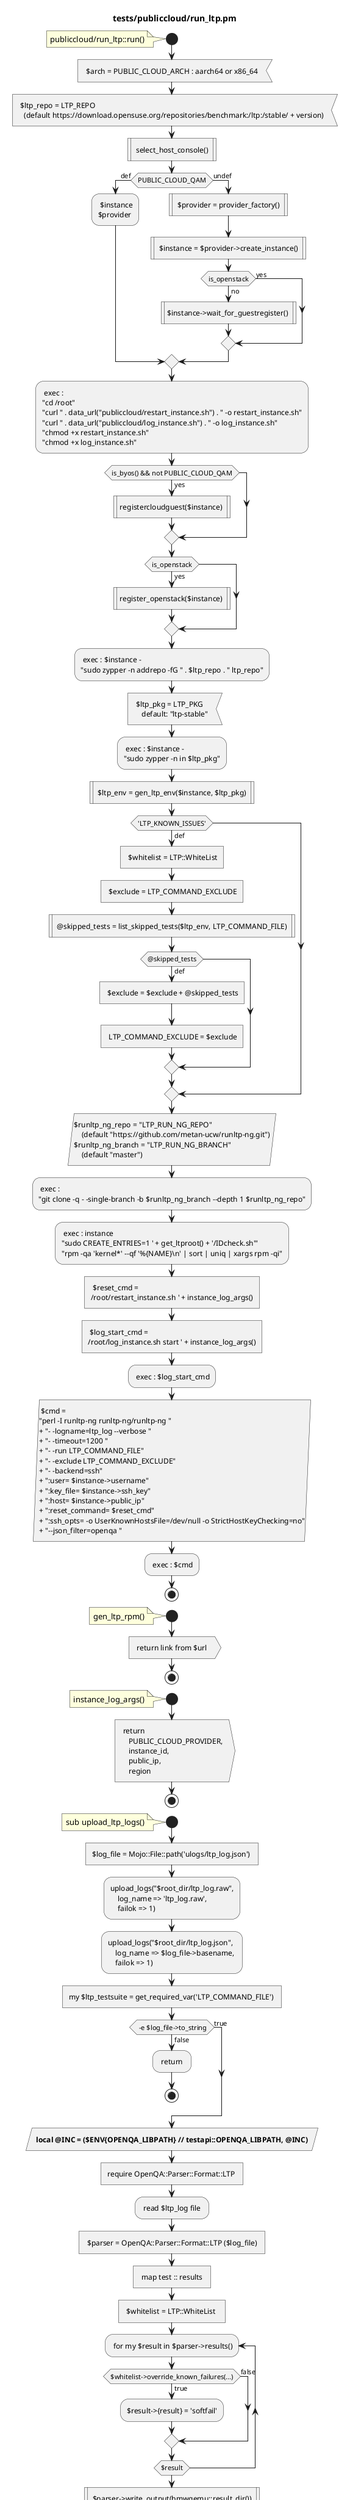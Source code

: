 @startuml

title tests/publiccloud/run_ltp.pm

' # SUSE's openQA tests
' #
' # Copyright 2018-2021 SUSE LLC
' # SPDX-License-Identifier: FSFAP
' 
' # Package: perl-base ltp
' # Summary: Use perl script to run LTP on public cloud
' #
' # Maintainer: Clemens Famulla-Conrad <cfamullaconrad@suse.de>, qa-c team <qa-c@suse.de>
' 


' ========
' Description:
'  UML metalanguage convertion of the test code in:
'  https://github.com/os-autoinst/os-autoinst-distri-opensuse/blob/master/tests/publiccloud/run_ltp.pm

' Author: Maurizio Dati - mdati@suse.com
' =========

' !pragma useVerticalIf on

' Legend: 
' (def)   = parameter is defined has a value
' (undef) = parameter undefined or empty

'======

start
note
    publiccloud/run_ltp::run()
end note

' sub run {
'     my ($self, $args) = @_;
    : $arch = PUBLIC_CLOUD_ARCH : aarch64 or x86_64 <

    : $ltp_repo = LTP_REPO
       (default https://download.opensuse.org/repositories/benchmark:/ltp:/stable/ + version) <

'     my $provider;
'     my $instance;
' 
    : select_host_console() |
' 
    if (PUBLIC_CLOUD_QAM) then (def)
        : $instance
        $provider; 
    else (undef)
        : $provider = provider_factory() |
        : $instance = $provider->create_instance() |
        if (is_openstack) then (yes)
        else (no)
            :$instance->wait_for_guestregister() |
        endif
    endif
 
    : exec :  
    "cd /root"
    "curl " . data_url("publiccloud/restart_instance.sh") . " -o restart_instance.sh"
    "curl " . data_url("publiccloud/log_instance.sh") . " -o log_instance.sh"
    "chmod +x restart_instance.sh"
    "chmod +x log_instance.sh";

    if (is_byos() && not PUBLIC_CLOUD_QAM) then (yes)
        :registercloudguest($instance) |
    endif

    if (is_openstack) then (yes)
        :register_openstack($instance) |
    endif
    
    : exec : $instance - 
    "sudo zypper -n addrepo -fG " . $ltp_repo . " ltp_repo";
    : $ltp_pkg = LTP_PKG 
        default: "ltp-stable" <
    : exec : $instance - 
    "sudo zypper -n in $ltp_pkg";

    : $ltp_env = gen_ltp_env($instance, $ltp_pkg) |
    
    ' # Use lib/LTP/WhiteList module to exclude tests
    if ('LTP_KNOWN_ISSUES') then (def)
        : $whitelist = LTP::WhiteList]
        : $exclude = LTP_COMMAND_EXCLUDE]
        : @skipped_tests = list_skipped_tests($ltp_env, LTP_COMMAND_FILE) |
        if (@skipped_tests) then (def)
            : $exclude = $exclude + @skipped_tests]
            : LTP_COMMAND_EXCLUDE = $exclude]
        endif
    endif

    :$runltp_ng_repo = "LTP_RUN_NG_REPO" 
        (default "https://github.com/metan-ucw/runltp-ng.git")
    $runltp_ng_branch = "LTP_RUN_NG_BRANCH" 
        (default "master") /

    : exec :
    "git clone -q - -single-branch -b $runltp_ng_branch --depth 1 $runltp_ng_repo";
    : exec : instance
    "sudo CREATE_ENTRIES=1 ' + get_ltproot() + '/IDcheck.sh'"
    "rpm -qa 'kernel*' --qf '%{NAME}\n' | sort | uniq | xargs rpm -qi";

    : $reset_cmd =  
    /root/restart_instance.sh ' + instance_log_args()]
    : $log_start_cmd = 
    /root/log_instance.sh start ' + instance_log_args()]

    : exec : $log_start_cmd;

    : $cmd =
    "perl -I runltp-ng runltp-ng/runltp-ng "
    + "- -logname=ltp_log --verbose "
    + "- -timeout=1200 "
    + "- -run LTP_COMMAND_FILE"
    + "- -exclude LTP_COMMAND_EXCLUDE" 
    + "- -backend=ssh"
    + ":user= $instance->username"
    + ":key_file= $instance->ssh_key"
    + ":host= $instance->public_ip"
    + ":reset_command= $reset_cmd"
    + ":ssh_opts= -o UserKnownHostsFile=/dev/null -o StrictHostKeyChecking=no"
    + "--json_filter=openqa " /

    : exec : $cmd;

stop

'======

start
note
    gen_ltp_rpm()
end note
    : return link from $url >
stop

start
note
    instance_log_args()
end note

    : return 
        PUBLIC_CLOUD_PROVIDER,
        instance_id,
        public_ip,
        region >
stop


start
note
sub upload_ltp_logs()
end note

    ' my ($self) = @_;
    ': my $log_file = '';
    ' if ( $ltp_runtime =~ /^python/i ) then
    '    :$log_file = Mojo::File::path('ulogs/result.json') ]
    '    :upload_logs("$root_dir/result.json", 
    '        log_name => $log_file->basename, 
    '        failok => 1);
    ' else 
        '# default ltp runtime: perl
        :$log_file = Mojo::File::path('ulogs/ltp_log.json') ]
        :upload_logs("$root_dir/ltp_log.raw", 
            log_name => 'ltp_log.raw', 
            failok => 1);
        :upload_logs("$root_dir/ltp_log.json", 
            log_name => $log_file->basename, 
            failok => 1);

    ' endif

    :my $ltp_testsuite = get_required_var('LTP_COMMAND_FILE') ]

    ': upload_logs("$root_dir/result.json", 
    '    log_name => $log_file->basename, 
    '    failok => 1);

    if ( -e $log_file->to_string) then (true)
    else (false)
    : return ;
        stop
    endif

    : <b> local @INC = ($ENV{OPENQA_LIBPATH} // testapi::OPENQA_LIBPATH, @INC) </b> /
    
    ' eval {
        :require OpenQA::Parser::Format::LTP ]

        : read $ltp_log file ;
        : $parser = OpenQA::Parser::Format::LTP ($log_file) ]
        : map test :: results ]
        : $whitelist = LTP::WhiteList  ]

        repeat : for my $result in $parser->results()
            if ($whitelist->override_known_failures(...)) then (true)
                :$result->{result} = 'softfail';
            else (false)
            endif
        repeatwhile ($result)
        
        : $parser->write_output(bmwqemu::result_dir()) |
        : $parser->write_test_result(bmwqemu::result_dir()) |

        :$parser->tests->each(sub {
                $autotest::current_test->register_extra_test_results([$_->to_openqa]);

    ' };
    if ($@) then
        : die $@; 
        end
    endif

stop


start
note
sub cleanup()
end note

    '# Ensure that the ltp script gets killed
    : 'ETX' >
    : $self->upload_ltp_logs() |

    if ( ( {my_instance} && exists file $root_dir/log_instance.sh ) ==0 ) then (true)
        : exec : 
          $root_dir/log_instance.sh stop $self->instance_log_args() 
          cd /tmp/log_instance && tar -zcf $root_dir/instance_log.tar.gz * |
        : upload_logs("$root_dir/instance_log.tar.gz") |
    endif

stop


start
note
    gen_ltp_env()
end note

    : return $environment = 
         product = DISTRI : VERSION
         revision = BUILD
         arch = PUBLIC_CLOUD_ARCH (or "ARCH")
         kernel = exec : 'uname -r'
         backend = BACKEND
         flavor = FLAVOR
         ltp_version = "rpm -q --qf '%{VERSION}\n' $ltp_pkg" >

'     record_info("LTP Environment", Dumper($environment);
stop

@enduml
